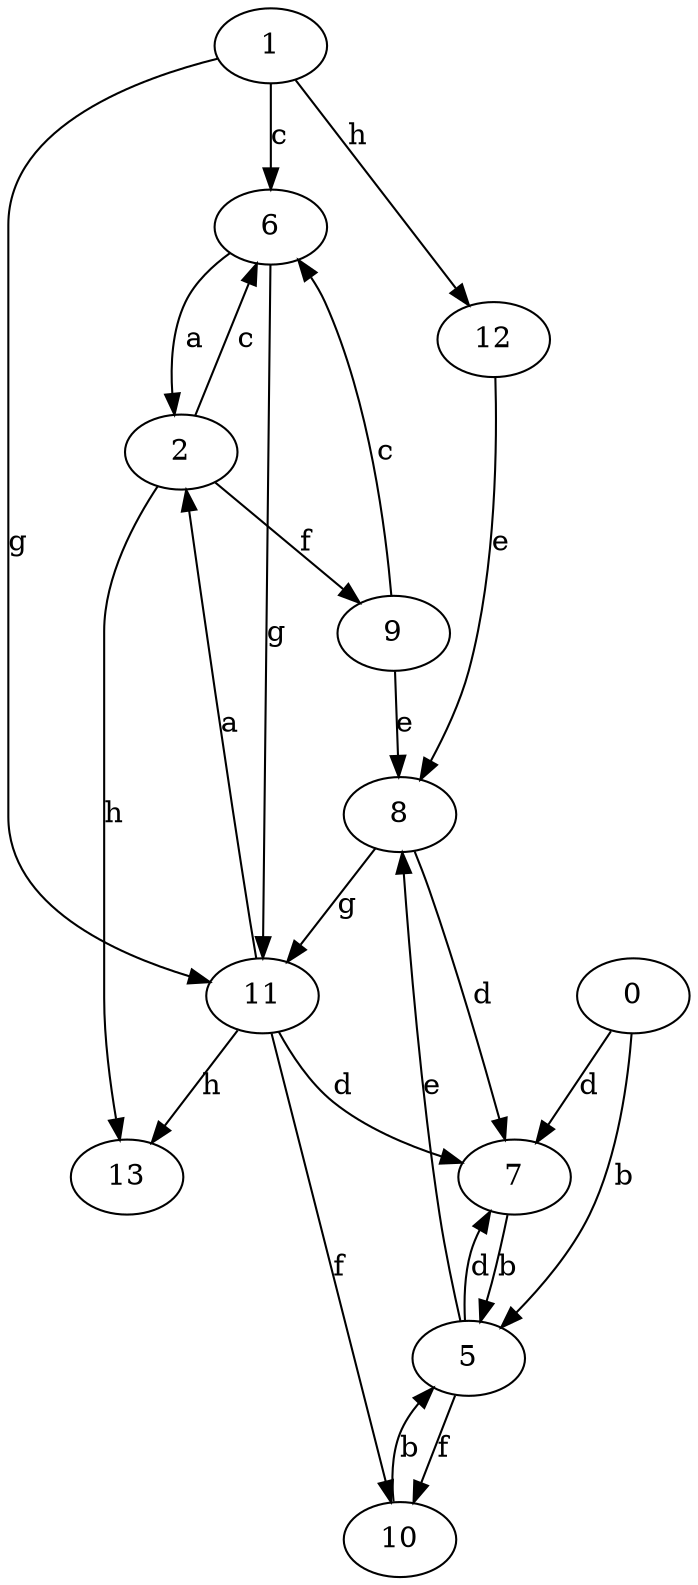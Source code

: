 strict digraph  {
1;
2;
5;
0;
6;
7;
8;
9;
10;
11;
12;
13;
1 -> 6  [label=c];
1 -> 11  [label=g];
1 -> 12  [label=h];
2 -> 6  [label=c];
2 -> 9  [label=f];
2 -> 13  [label=h];
5 -> 7  [label=d];
5 -> 8  [label=e];
5 -> 10  [label=f];
0 -> 5  [label=b];
0 -> 7  [label=d];
6 -> 2  [label=a];
6 -> 11  [label=g];
7 -> 5  [label=b];
8 -> 7  [label=d];
8 -> 11  [label=g];
9 -> 6  [label=c];
9 -> 8  [label=e];
10 -> 5  [label=b];
11 -> 2  [label=a];
11 -> 7  [label=d];
11 -> 10  [label=f];
11 -> 13  [label=h];
12 -> 8  [label=e];
}
